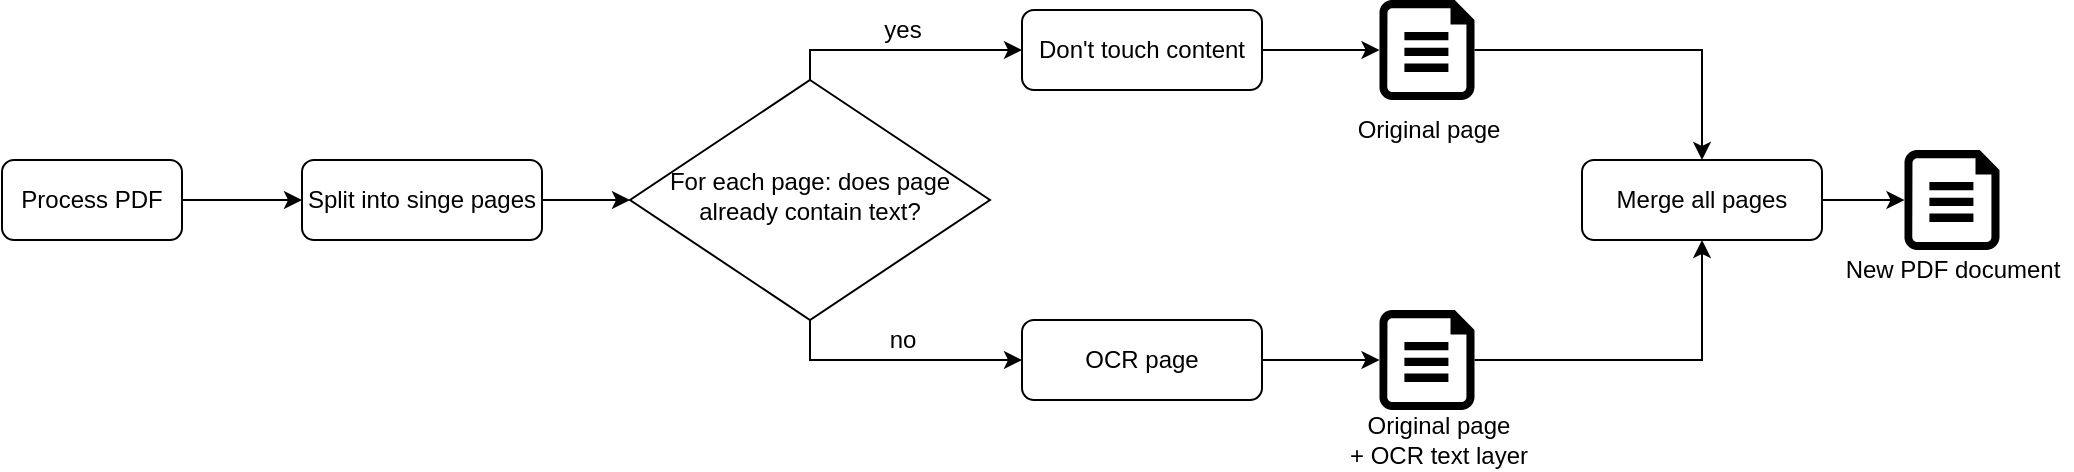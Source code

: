 <mxfile version="13.5.6" type="device"><diagram id="C5RBs43oDa-KdzZeNtuy" name="Page-1"><mxGraphModel dx="1335" dy="742" grid="1" gridSize="10" guides="1" tooltips="1" connect="1" arrows="1" fold="1" page="1" pageScale="1" pageWidth="1500" pageHeight="52000" math="0" shadow="0"><root><mxCell id="WIyWlLk6GJQsqaUBKTNV-0"/><mxCell id="WIyWlLk6GJQsqaUBKTNV-1" parent="WIyWlLk6GJQsqaUBKTNV-0"/><mxCell id="6HyCoxT3SxKNg20zEC2M-1" style="edgeStyle=orthogonalEdgeStyle;rounded=0;orthogonalLoop=1;jettySize=auto;html=1;exitX=1;exitY=0.5;exitDx=0;exitDy=0;entryX=0;entryY=0.5;entryDx=0;entryDy=0;" edge="1" parent="WIyWlLk6GJQsqaUBKTNV-1" source="WIyWlLk6GJQsqaUBKTNV-3" target="6HyCoxT3SxKNg20zEC2M-0"><mxGeometry relative="1" as="geometry"/></mxCell><mxCell id="WIyWlLk6GJQsqaUBKTNV-3" value="Process PDF" style="rounded=1;whiteSpace=wrap;html=1;fontSize=12;glass=0;strokeWidth=1;shadow=0;" parent="WIyWlLk6GJQsqaUBKTNV-1" vertex="1"><mxGeometry x="10" y="100" width="90" height="40" as="geometry"/></mxCell><mxCell id="6HyCoxT3SxKNg20zEC2M-13" style="edgeStyle=orthogonalEdgeStyle;rounded=0;orthogonalLoop=1;jettySize=auto;html=1;entryX=0;entryY=0.5;entryDx=0;entryDy=0;" edge="1" parent="WIyWlLk6GJQsqaUBKTNV-1" source="WIyWlLk6GJQsqaUBKTNV-6" target="6HyCoxT3SxKNg20zEC2M-3"><mxGeometry relative="1" as="geometry"><Array as="points"><mxPoint x="414" y="45"/></Array></mxGeometry></mxCell><mxCell id="6HyCoxT3SxKNg20zEC2M-14" style="edgeStyle=orthogonalEdgeStyle;rounded=0;orthogonalLoop=1;jettySize=auto;html=1;entryX=0;entryY=0.5;entryDx=0;entryDy=0;" edge="1" parent="WIyWlLk6GJQsqaUBKTNV-1" source="WIyWlLk6GJQsqaUBKTNV-6" target="6HyCoxT3SxKNg20zEC2M-4"><mxGeometry relative="1" as="geometry"><Array as="points"><mxPoint x="414" y="200"/></Array></mxGeometry></mxCell><mxCell id="6HyCoxT3SxKNg20zEC2M-16" value="no" style="edgeLabel;html=1;align=center;verticalAlign=middle;resizable=0;points=[];fontSize=12;" vertex="1" connectable="0" parent="6HyCoxT3SxKNg20zEC2M-14"><mxGeometry x="0.333" relative="1" as="geometry"><mxPoint x="-18" y="-10" as="offset"/></mxGeometry></mxCell><mxCell id="WIyWlLk6GJQsqaUBKTNV-6" value="For each page: does page already contain text?" style="rhombus;whiteSpace=wrap;html=1;shadow=0;fontFamily=Helvetica;fontSize=12;align=center;strokeWidth=1;spacing=6;spacingTop=-4;" parent="WIyWlLk6GJQsqaUBKTNV-1" vertex="1"><mxGeometry x="324" y="60" width="180" height="120" as="geometry"/></mxCell><mxCell id="6HyCoxT3SxKNg20zEC2M-12" style="edgeStyle=orthogonalEdgeStyle;rounded=0;orthogonalLoop=1;jettySize=auto;html=1;exitX=1;exitY=0.5;exitDx=0;exitDy=0;entryX=0;entryY=0.5;entryDx=0;entryDy=0;" edge="1" parent="WIyWlLk6GJQsqaUBKTNV-1" source="6HyCoxT3SxKNg20zEC2M-0" target="WIyWlLk6GJQsqaUBKTNV-6"><mxGeometry relative="1" as="geometry"/></mxCell><mxCell id="6HyCoxT3SxKNg20zEC2M-0" value="Split into singe pages" style="rounded=1;whiteSpace=wrap;html=1;fontSize=12;glass=0;strokeWidth=1;shadow=0;" vertex="1" parent="WIyWlLk6GJQsqaUBKTNV-1"><mxGeometry x="160" y="100" width="120" height="40" as="geometry"/></mxCell><mxCell id="6HyCoxT3SxKNg20zEC2M-17" style="edgeStyle=orthogonalEdgeStyle;rounded=0;orthogonalLoop=1;jettySize=auto;html=1;exitX=1;exitY=0.5;exitDx=0;exitDy=0;entryX=0;entryY=0.5;entryDx=0;entryDy=0;entryPerimeter=0;fontSize=12;" edge="1" parent="WIyWlLk6GJQsqaUBKTNV-1" source="6HyCoxT3SxKNg20zEC2M-3" target="6HyCoxT3SxKNg20zEC2M-5"><mxGeometry relative="1" as="geometry"/></mxCell><mxCell id="6HyCoxT3SxKNg20zEC2M-3" value="Don't touch content" style="rounded=1;whiteSpace=wrap;html=1;fontSize=12;glass=0;strokeWidth=1;shadow=0;" vertex="1" parent="WIyWlLk6GJQsqaUBKTNV-1"><mxGeometry x="520" y="25" width="120" height="40" as="geometry"/></mxCell><mxCell id="6HyCoxT3SxKNg20zEC2M-18" style="edgeStyle=orthogonalEdgeStyle;rounded=0;orthogonalLoop=1;jettySize=auto;html=1;exitX=1;exitY=0.5;exitDx=0;exitDy=0;entryX=0;entryY=0.5;entryDx=0;entryDy=0;entryPerimeter=0;fontSize=12;" edge="1" parent="WIyWlLk6GJQsqaUBKTNV-1" source="6HyCoxT3SxKNg20zEC2M-4" target="6HyCoxT3SxKNg20zEC2M-7"><mxGeometry relative="1" as="geometry"/></mxCell><mxCell id="6HyCoxT3SxKNg20zEC2M-4" value="OCR page" style="rounded=1;whiteSpace=wrap;html=1;fontSize=12;glass=0;strokeWidth=1;shadow=0;" vertex="1" parent="WIyWlLk6GJQsqaUBKTNV-1"><mxGeometry x="520" y="180" width="120" height="40" as="geometry"/></mxCell><mxCell id="6HyCoxT3SxKNg20zEC2M-20" style="edgeStyle=orthogonalEdgeStyle;rounded=0;orthogonalLoop=1;jettySize=auto;html=1;exitX=1;exitY=0.5;exitDx=0;exitDy=0;exitPerimeter=0;fontSize=12;" edge="1" parent="WIyWlLk6GJQsqaUBKTNV-1" source="6HyCoxT3SxKNg20zEC2M-5" target="6HyCoxT3SxKNg20zEC2M-9"><mxGeometry relative="1" as="geometry"/></mxCell><mxCell id="6HyCoxT3SxKNg20zEC2M-5" value="" style="verticalLabelPosition=bottom;html=1;verticalAlign=top;align=center;strokeColor=none;shape=mxgraph.azure.cloud_services_configuration_file;pointerEvents=1;fillColor=#000000;" vertex="1" parent="WIyWlLk6GJQsqaUBKTNV-1"><mxGeometry x="698.75" y="20" width="47.5" height="50" as="geometry"/></mxCell><mxCell id="6HyCoxT3SxKNg20zEC2M-6" value="Original page" style="text;html=1;align=center;verticalAlign=middle;resizable=0;points=[];autosize=1;" vertex="1" parent="WIyWlLk6GJQsqaUBKTNV-1"><mxGeometry x="677.5" y="75" width="90" height="20" as="geometry"/></mxCell><mxCell id="6HyCoxT3SxKNg20zEC2M-19" style="edgeStyle=orthogonalEdgeStyle;rounded=0;orthogonalLoop=1;jettySize=auto;html=1;exitX=1;exitY=0.5;exitDx=0;exitDy=0;exitPerimeter=0;entryX=0.5;entryY=1;entryDx=0;entryDy=0;fontSize=12;" edge="1" parent="WIyWlLk6GJQsqaUBKTNV-1" source="6HyCoxT3SxKNg20zEC2M-7" target="6HyCoxT3SxKNg20zEC2M-9"><mxGeometry relative="1" as="geometry"/></mxCell><mxCell id="6HyCoxT3SxKNg20zEC2M-7" value="" style="verticalLabelPosition=bottom;html=1;verticalAlign=top;align=center;strokeColor=none;shape=mxgraph.azure.cloud_services_configuration_file;pointerEvents=1;fillColor=#000000;" vertex="1" parent="WIyWlLk6GJQsqaUBKTNV-1"><mxGeometry x="698.75" y="175" width="47.5" height="50" as="geometry"/></mxCell><mxCell id="6HyCoxT3SxKNg20zEC2M-8" value="Original page &lt;br&gt;+ OCR text layer" style="text;html=1;align=center;verticalAlign=middle;resizable=0;points=[];autosize=1;" vertex="1" parent="WIyWlLk6GJQsqaUBKTNV-1"><mxGeometry x="677.5" y="225" width="100" height="30" as="geometry"/></mxCell><mxCell id="6HyCoxT3SxKNg20zEC2M-21" style="edgeStyle=orthogonalEdgeStyle;rounded=0;orthogonalLoop=1;jettySize=auto;html=1;exitX=1;exitY=0.5;exitDx=0;exitDy=0;entryX=0;entryY=0.5;entryDx=0;entryDy=0;entryPerimeter=0;fontSize=12;" edge="1" parent="WIyWlLk6GJQsqaUBKTNV-1" source="6HyCoxT3SxKNg20zEC2M-9" target="6HyCoxT3SxKNg20zEC2M-10"><mxGeometry relative="1" as="geometry"/></mxCell><mxCell id="6HyCoxT3SxKNg20zEC2M-9" value="Merge all pages" style="rounded=1;whiteSpace=wrap;html=1;fontSize=12;glass=0;strokeWidth=1;shadow=0;" vertex="1" parent="WIyWlLk6GJQsqaUBKTNV-1"><mxGeometry x="800" y="100" width="120" height="40" as="geometry"/></mxCell><mxCell id="6HyCoxT3SxKNg20zEC2M-10" value="" style="verticalLabelPosition=bottom;html=1;verticalAlign=top;align=center;strokeColor=none;shape=mxgraph.azure.cloud_services_configuration_file;pointerEvents=1;fillColor=#000000;" vertex="1" parent="WIyWlLk6GJQsqaUBKTNV-1"><mxGeometry x="961.25" y="95" width="47.5" height="50" as="geometry"/></mxCell><mxCell id="6HyCoxT3SxKNg20zEC2M-11" value="New PDF document" style="text;html=1;align=center;verticalAlign=middle;resizable=0;points=[];autosize=1;" vertex="1" parent="WIyWlLk6GJQsqaUBKTNV-1"><mxGeometry x="925" y="145" width="120" height="20" as="geometry"/></mxCell><mxCell id="6HyCoxT3SxKNg20zEC2M-15" value="yes" style="text;html=1;align=center;verticalAlign=middle;resizable=0;points=[];autosize=1;" vertex="1" parent="WIyWlLk6GJQsqaUBKTNV-1"><mxGeometry x="445" y="25" width="30" height="20" as="geometry"/></mxCell></root></mxGraphModel></diagram></mxfile>